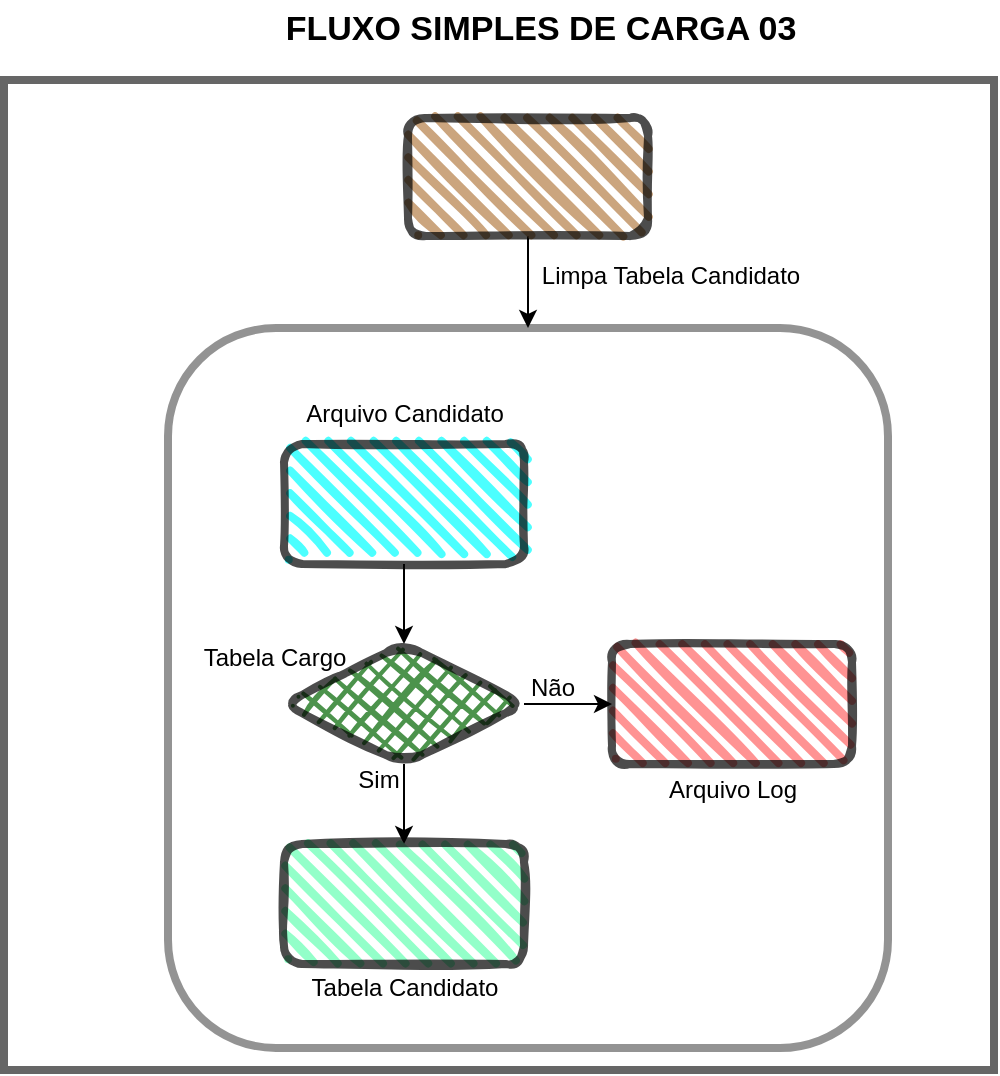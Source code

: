 <mxfile version="20.8.3" type="github">
  <diagram name="Page-1" id="edf60f1a-56cd-e834-aa8a-f176f3a09ee4">
    <mxGraphModel dx="967" dy="603" grid="1" gridSize="10" guides="1" tooltips="1" connect="1" arrows="1" fold="1" page="1" pageScale="1" pageWidth="1169" pageHeight="827" background="none" math="0" shadow="0">
      <root>
        <mxCell id="0" />
        <mxCell id="1" parent="0" />
        <mxCell id="fyPfAZJ4lxC-gPcLh0bJ-66" value="" style="whiteSpace=wrap;html=1;aspect=fixed;rounded=0;fillWeight=4;hachureGap=8;hachureAngle=45;jiggle=1;curveFitting=0.95;strokeColor=#666666;strokeWidth=4;fillColor=#FFFFFF;" vertex="1" parent="1">
          <mxGeometry x="150" y="70" width="495" height="495" as="geometry" />
        </mxCell>
        <mxCell id="fyPfAZJ4lxC-gPcLh0bJ-67" value="FLUXO SIMPLES DE CARGA 03" style="text;html=1;align=center;verticalAlign=middle;resizable=0;points=[];autosize=1;strokeColor=none;fillColor=default;strokeWidth=2;fontSize=17;fontStyle=1" vertex="1" parent="1">
          <mxGeometry x="278" y="30" width="280" height="30" as="geometry" />
        </mxCell>
        <mxCell id="fyPfAZJ4lxC-gPcLh0bJ-62" value="" style="whiteSpace=wrap;html=1;aspect=fixed;rounded=1;shadow=0;glass=0;sketch=0;strokeColor=#666666;strokeWidth=4;fillColor=#FFFFFF;gradientColor=none;opacity=70;" vertex="1" parent="1">
          <mxGeometry x="232" y="194" width="360" height="360" as="geometry" />
        </mxCell>
        <mxCell id="fyPfAZJ4lxC-gPcLh0bJ-43" value="" style="edgeStyle=orthogonalEdgeStyle;rounded=0;orthogonalLoop=1;jettySize=auto;html=1;" edge="1" parent="1" source="fyPfAZJ4lxC-gPcLh0bJ-38" target="fyPfAZJ4lxC-gPcLh0bJ-42">
          <mxGeometry relative="1" as="geometry" />
        </mxCell>
        <mxCell id="fyPfAZJ4lxC-gPcLh0bJ-49" value="" style="edgeStyle=orthogonalEdgeStyle;rounded=0;orthogonalLoop=1;jettySize=auto;html=1;" edge="1" parent="1" source="fyPfAZJ4lxC-gPcLh0bJ-38" target="fyPfAZJ4lxC-gPcLh0bJ-46">
          <mxGeometry relative="1" as="geometry" />
        </mxCell>
        <mxCell id="fyPfAZJ4lxC-gPcLh0bJ-38" value="" style="rhombus;whiteSpace=wrap;html=1;strokeWidth=4;fillWeight=-1;hachureGap=8;fillStyle=cross-hatch;fillColor=#006600;sketch=1;rounded=1;opacity=70;" vertex="1" parent="1">
          <mxGeometry x="290" y="352" width="120" height="60" as="geometry" />
        </mxCell>
        <mxCell id="fyPfAZJ4lxC-gPcLh0bJ-42" value="" style="rounded=1;whiteSpace=wrap;html=1;strokeWidth=4;fillWeight=4;hachureGap=8;hachureAngle=45;fillColor=#66FFB3;sketch=1;opacity=70;" vertex="1" parent="1">
          <mxGeometry x="290" y="452" width="120" height="60" as="geometry" />
        </mxCell>
        <mxCell id="fyPfAZJ4lxC-gPcLh0bJ-45" value="" style="edgeStyle=orthogonalEdgeStyle;rounded=0;orthogonalLoop=1;jettySize=auto;html=1;" edge="1" parent="1" source="fyPfAZJ4lxC-gPcLh0bJ-44" target="fyPfAZJ4lxC-gPcLh0bJ-38">
          <mxGeometry relative="1" as="geometry" />
        </mxCell>
        <mxCell id="fyPfAZJ4lxC-gPcLh0bJ-44" value="" style="rounded=1;whiteSpace=wrap;html=1;strokeWidth=4;fillWeight=4;hachureGap=8;hachureAngle=45;fillColor=#00FFFF;sketch=1;opacity=70;" vertex="1" parent="1">
          <mxGeometry x="290" y="252" width="120" height="60" as="geometry" />
        </mxCell>
        <mxCell id="fyPfAZJ4lxC-gPcLh0bJ-46" value="" style="rounded=1;whiteSpace=wrap;html=1;strokeWidth=4;fillWeight=4;hachureGap=8;hachureAngle=45;fillColor=#FF6666;sketch=1;opacity=70;" vertex="1" parent="1">
          <mxGeometry x="454" y="352" width="120" height="60" as="geometry" />
        </mxCell>
        <mxCell id="fyPfAZJ4lxC-gPcLh0bJ-50" value="Tabela Candidato" style="text;html=1;align=center;verticalAlign=middle;resizable=0;points=[];autosize=1;strokeColor=none;fillColor=none;rounded=1;" vertex="1" parent="1">
          <mxGeometry x="290" y="509" width="120" height="30" as="geometry" />
        </mxCell>
        <mxCell id="fyPfAZJ4lxC-gPcLh0bJ-51" value="Arquivo Candidato" style="text;html=1;align=center;verticalAlign=middle;resizable=0;points=[];autosize=1;strokeColor=none;fillColor=none;rounded=1;" vertex="1" parent="1">
          <mxGeometry x="290" y="222" width="120" height="30" as="geometry" />
        </mxCell>
        <mxCell id="fyPfAZJ4lxC-gPcLh0bJ-53" value="Tabela Cargo" style="text;html=1;align=center;verticalAlign=middle;resizable=0;points=[];autosize=1;strokeColor=none;fillColor=none;rounded=1;" vertex="1" parent="1">
          <mxGeometry x="240" y="344" width="90" height="30" as="geometry" />
        </mxCell>
        <mxCell id="fyPfAZJ4lxC-gPcLh0bJ-54" value="Sim" style="text;html=1;align=center;verticalAlign=middle;resizable=0;points=[];autosize=1;strokeColor=none;fillColor=none;rounded=1;" vertex="1" parent="1">
          <mxGeometry x="317" y="405" width="40" height="30" as="geometry" />
        </mxCell>
        <mxCell id="fyPfAZJ4lxC-gPcLh0bJ-55" value="Não" style="text;html=1;align=center;verticalAlign=middle;resizable=0;points=[];autosize=1;strokeColor=none;fillColor=none;rounded=1;" vertex="1" parent="1">
          <mxGeometry x="399" y="359" width="50" height="30" as="geometry" />
        </mxCell>
        <mxCell id="fyPfAZJ4lxC-gPcLh0bJ-56" value="Arquivo Log" style="text;html=1;align=center;verticalAlign=middle;resizable=0;points=[];autosize=1;strokeColor=none;fillColor=none;rounded=1;" vertex="1" parent="1">
          <mxGeometry x="469" y="410" width="90" height="30" as="geometry" />
        </mxCell>
        <mxCell id="fyPfAZJ4lxC-gPcLh0bJ-63" style="edgeStyle=orthogonalEdgeStyle;rounded=0;orthogonalLoop=1;jettySize=auto;html=1;entryX=0.5;entryY=0;entryDx=0;entryDy=0;" edge="1" parent="1" source="fyPfAZJ4lxC-gPcLh0bJ-64" target="fyPfAZJ4lxC-gPcLh0bJ-62">
          <mxGeometry relative="1" as="geometry">
            <mxPoint x="400" y="170" as="targetPoint" />
          </mxGeometry>
        </mxCell>
        <mxCell id="fyPfAZJ4lxC-gPcLh0bJ-64" value="" style="rounded=1;whiteSpace=wrap;html=1;gradientColor=none;sketch=1;curveFitting=0.95;jiggle=1;fillColor=#B57F48;strokeWidth=4;opacity=70;shadow=0;glass=0;fillWeight=4;hachureGap=8;hachureAngle=45;" vertex="1" parent="1">
          <mxGeometry x="352" y="89" width="120" height="59" as="geometry" />
        </mxCell>
        <mxCell id="fyPfAZJ4lxC-gPcLh0bJ-65" value="Limpa Tabela Candidato" style="text;html=1;align=center;verticalAlign=middle;resizable=0;points=[];autosize=1;strokeColor=none;fillColor=none;rounded=1;" vertex="1" parent="1">
          <mxGeometry x="408" y="153" width="150" height="30" as="geometry" />
        </mxCell>
      </root>
    </mxGraphModel>
  </diagram>
</mxfile>
